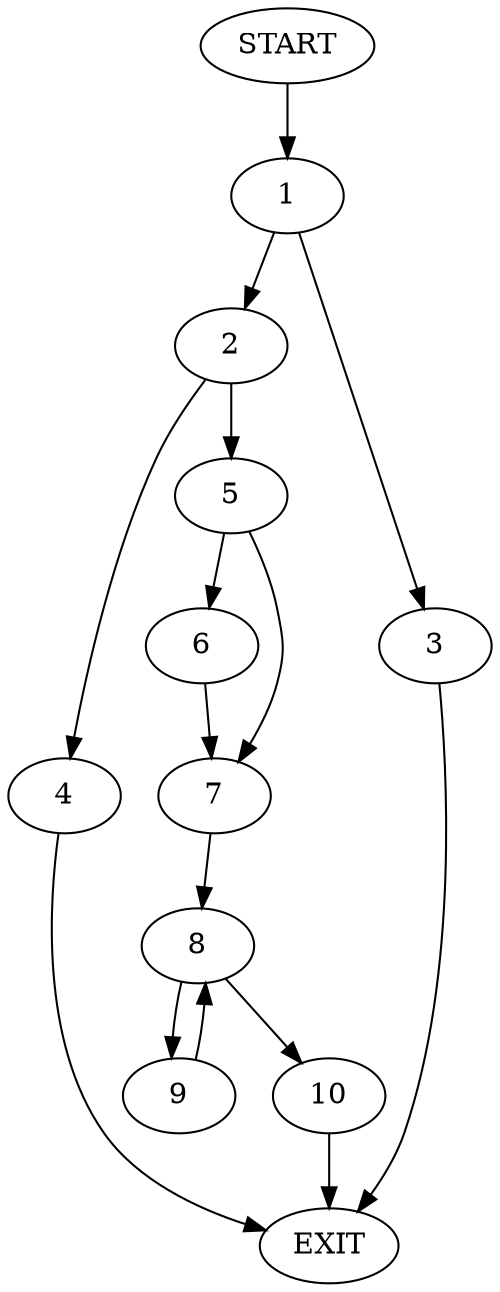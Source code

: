 digraph {
0 [label="START"]
11 [label="EXIT"]
0 -> 1
1 -> 2
1 -> 3
2 -> 4
2 -> 5
3 -> 11
5 -> 6
5 -> 7
4 -> 11
7 -> 8
6 -> 7
8 -> 9
8 -> 10
10 -> 11
9 -> 8
}
